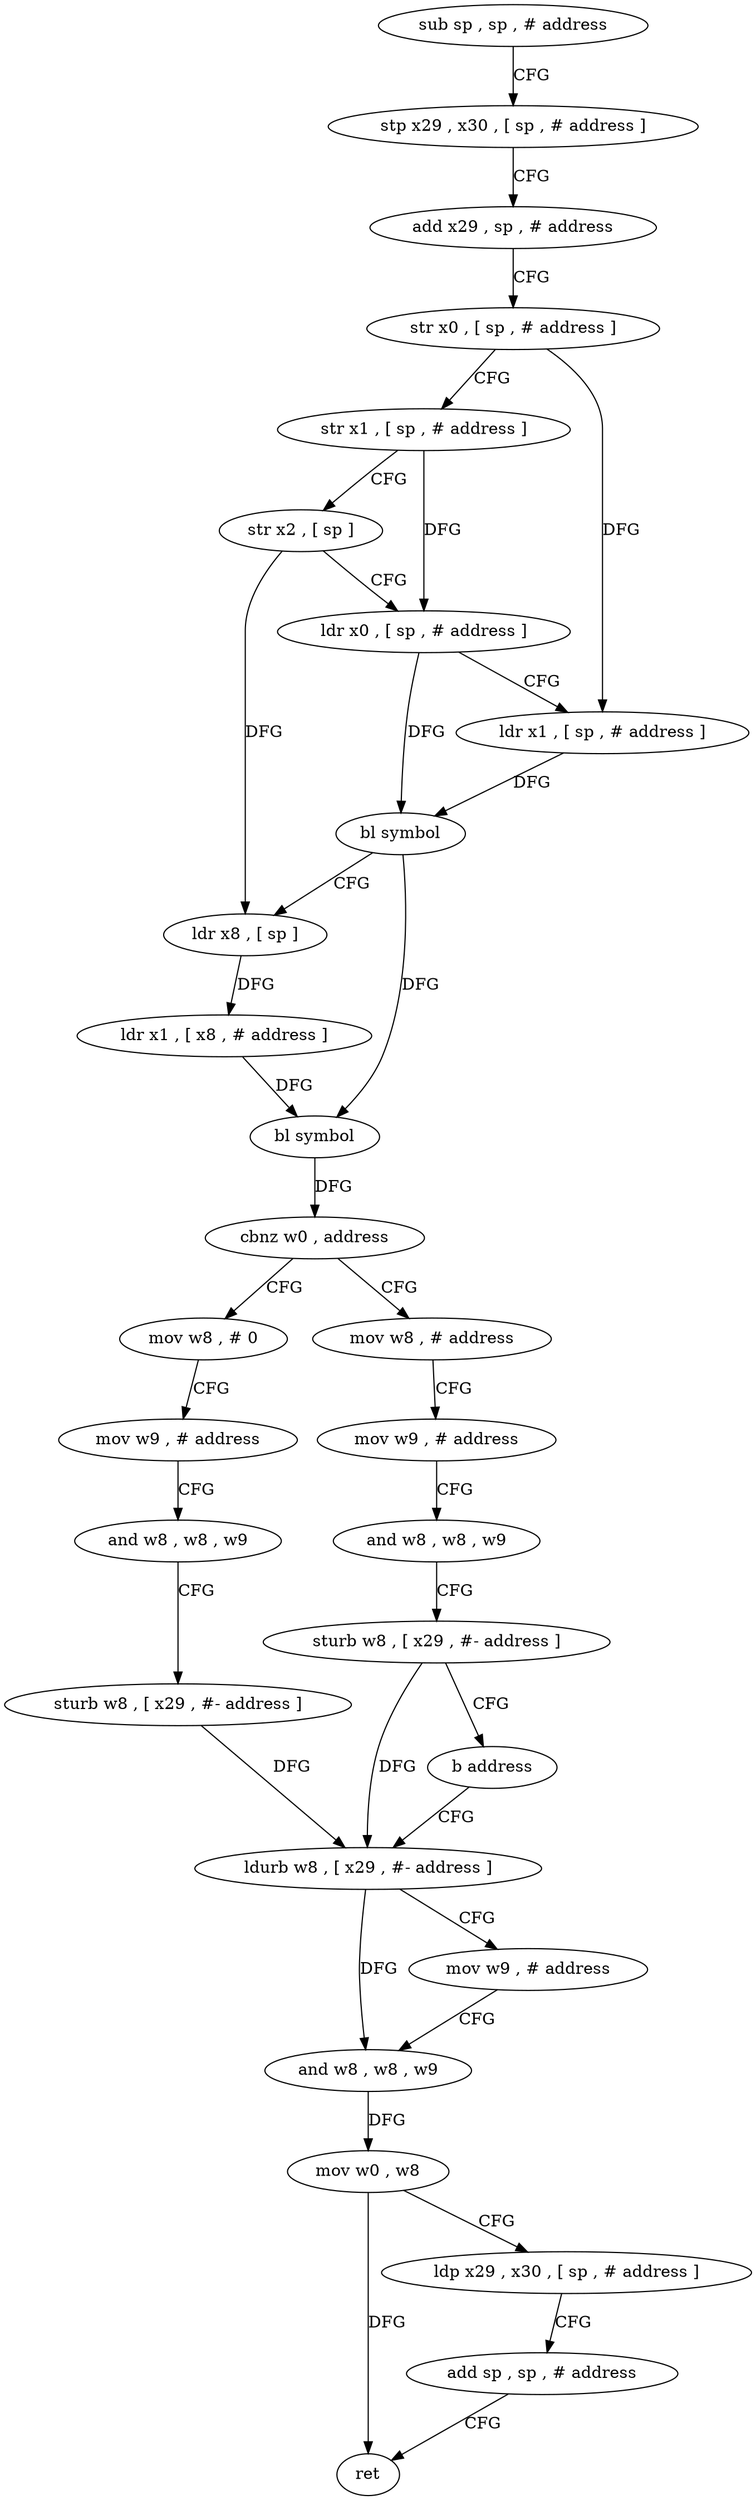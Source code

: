 digraph "func" {
"4217660" [label = "sub sp , sp , # address" ]
"4217664" [label = "stp x29 , x30 , [ sp , # address ]" ]
"4217668" [label = "add x29 , sp , # address" ]
"4217672" [label = "str x0 , [ sp , # address ]" ]
"4217676" [label = "str x1 , [ sp , # address ]" ]
"4217680" [label = "str x2 , [ sp ]" ]
"4217684" [label = "ldr x0 , [ sp , # address ]" ]
"4217688" [label = "ldr x1 , [ sp , # address ]" ]
"4217692" [label = "bl symbol" ]
"4217696" [label = "ldr x8 , [ sp ]" ]
"4217700" [label = "ldr x1 , [ x8 , # address ]" ]
"4217704" [label = "bl symbol" ]
"4217708" [label = "cbnz w0 , address" ]
"4217732" [label = "mov w8 , # 0" ]
"4217712" [label = "mov w8 , # address" ]
"4217736" [label = "mov w9 , # address" ]
"4217740" [label = "and w8 , w8 , w9" ]
"4217744" [label = "sturb w8 , [ x29 , #- address ]" ]
"4217748" [label = "ldurb w8 , [ x29 , #- address ]" ]
"4217716" [label = "mov w9 , # address" ]
"4217720" [label = "and w8 , w8 , w9" ]
"4217724" [label = "sturb w8 , [ x29 , #- address ]" ]
"4217728" [label = "b address" ]
"4217752" [label = "mov w9 , # address" ]
"4217756" [label = "and w8 , w8 , w9" ]
"4217760" [label = "mov w0 , w8" ]
"4217764" [label = "ldp x29 , x30 , [ sp , # address ]" ]
"4217768" [label = "add sp , sp , # address" ]
"4217772" [label = "ret" ]
"4217660" -> "4217664" [ label = "CFG" ]
"4217664" -> "4217668" [ label = "CFG" ]
"4217668" -> "4217672" [ label = "CFG" ]
"4217672" -> "4217676" [ label = "CFG" ]
"4217672" -> "4217688" [ label = "DFG" ]
"4217676" -> "4217680" [ label = "CFG" ]
"4217676" -> "4217684" [ label = "DFG" ]
"4217680" -> "4217684" [ label = "CFG" ]
"4217680" -> "4217696" [ label = "DFG" ]
"4217684" -> "4217688" [ label = "CFG" ]
"4217684" -> "4217692" [ label = "DFG" ]
"4217688" -> "4217692" [ label = "DFG" ]
"4217692" -> "4217696" [ label = "CFG" ]
"4217692" -> "4217704" [ label = "DFG" ]
"4217696" -> "4217700" [ label = "DFG" ]
"4217700" -> "4217704" [ label = "DFG" ]
"4217704" -> "4217708" [ label = "DFG" ]
"4217708" -> "4217732" [ label = "CFG" ]
"4217708" -> "4217712" [ label = "CFG" ]
"4217732" -> "4217736" [ label = "CFG" ]
"4217712" -> "4217716" [ label = "CFG" ]
"4217736" -> "4217740" [ label = "CFG" ]
"4217740" -> "4217744" [ label = "CFG" ]
"4217744" -> "4217748" [ label = "DFG" ]
"4217748" -> "4217752" [ label = "CFG" ]
"4217748" -> "4217756" [ label = "DFG" ]
"4217716" -> "4217720" [ label = "CFG" ]
"4217720" -> "4217724" [ label = "CFG" ]
"4217724" -> "4217728" [ label = "CFG" ]
"4217724" -> "4217748" [ label = "DFG" ]
"4217728" -> "4217748" [ label = "CFG" ]
"4217752" -> "4217756" [ label = "CFG" ]
"4217756" -> "4217760" [ label = "DFG" ]
"4217760" -> "4217764" [ label = "CFG" ]
"4217760" -> "4217772" [ label = "DFG" ]
"4217764" -> "4217768" [ label = "CFG" ]
"4217768" -> "4217772" [ label = "CFG" ]
}
